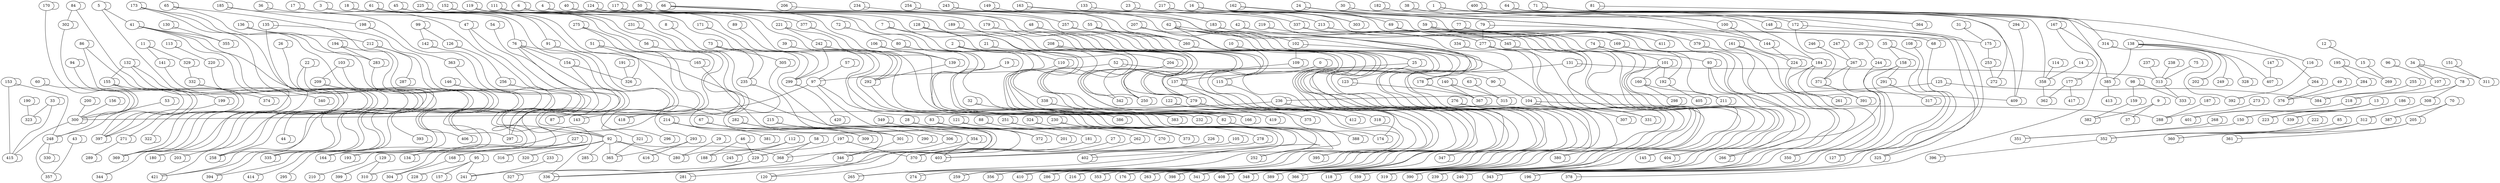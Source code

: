 graph "" {
	0 -- 0	[weight=1.0];
	0 -- 115	[weight=0.6739074033595727];
	1 -- 1	[weight=1.0];
	1 -- 172	[weight=0.6551952484935685];
	1 -- 325	[weight=0.8186026433586546];
	1 -- 364	[weight=0.8377534135507493];
	2 -- 2	[weight=0.9999999999999997];
	2 -- 110	[weight=0.5310073504364071];
	2 -- 174	[weight=0.5036228342937172];
	2 -- 338	[weight=0.628297178900238];
	3 -- 3	[weight=0.9999999999999999];
	3 -- 76	[weight=0.7327259071266918];
	4 -- 4	[weight=1.0000000000000004];
	4 -- 166	[weight=0.6998408178562437];
	5 -- 5	[weight=0.9999999999999997];
	5 -- 41	[weight=0.5233297326466853];
	5 -- 369	[weight=0.48457189479100676];
	6 -- 6	[weight=1.0];
	6 -- 166	[weight=0.6753793175100771];
	7 -- 7	[weight=0.9999999999999998];
	7 -- 166	[weight=0.44601057064574334];
	7 -- 375	[weight=0.817325164677755];
	8 -- 8	[weight=0.9999999999999998];
	8 -- 235	[weight=0.47665103155519883];
	9 -- 9	[weight=1.0000000000000002];
	9 -- 37	[weight=0.5232817349587238];
	9 -- 382	[weight=0.588610236060556];
	10 -- 10	[weight=1.0];
	10 -- 25	[weight=0.6035884838497307];
	11 -- 11	[weight=1.0000000000000002];
	11 -- 141	[weight=0.48405671778855713];
	11 -- 329	[weight=0.44504049163655873];
	12 -- 12	[weight=0.9999999999999999];
	12 -- 15	[weight=0.838441847991976];
	13 -- 13	[weight=1.0000000000000002];
	13 -- 150	[weight=0.6389348386847677];
	13 -- 223	[weight=0.7782465012089763];
	13 -- 401	[weight=0.9673571162170952];
	14 -- 14	[weight=0.9999999999999999];
	14 -- 358	[weight=0.4404239173271588];
	15 -- 15	[weight=0.9999999999999999];
	15 -- 269	[weight=0.4711391864203603];
	16 -- 16	[weight=1.0000000000000002];
	16 -- 69	[weight=0.5256604739363342];
	16 -- 145	[weight=0.716885695141375];
	16 -- 303	[weight=0.6884419120703489];
	16 -- 390	[weight=0.44842545258274574];
	17 -- 17	[weight=1.0000000000000002];
	17 -- 47	[weight=0.4437611972954533];
	18 -- 18	[weight=0.9999999999999997];
	18 -- 92	[weight=0.7751288280888579];
	19 -- 19	[weight=1.0];
	19 -- 82	[weight=0.486838727390857];
	19 -- 166	[weight=0.6359136552577049];
	20 -- 20	[weight=0.9999999999999998];
	20 -- 244	[weight=0.4422587672481951];
	21 -- 21	[weight=0.9999999999999999];
	21 -- 375	[weight=0.9194055182435216];
	22 -- 22	[weight=0.9999999999999998];
	22 -- 44	[weight=0.4769435910106781];
	22 -- 421	[weight=0.5298322961855988];
	23 -- 23	[weight=1.0];
	23 -- 213	[weight=0.9702290057505734];
	24 -- 24	[weight=1.0000000000000004];
	24 -- 144	[weight=0.45490106355507903];
	24 -- 239	[weight=0.4572565420028137];
	25 -- 25	[weight=1.0000000000000002];
	25 -- 123	[weight=0.5301731558386205];
	25 -- 137	[weight=0.577605124352497];
	26 -- 26	[weight=0.9999999999999999];
	26 -- 258	[weight=0.46288928974107935];
	27 -- 27	[weight=0.9999999999999999];
	27 -- 370	[weight=0.8998979433430858];
	28 -- 28	[weight=1.0000000000000002];
	28 -- 372	[weight=0.5768397548525056];
	29 -- 29	[weight=1.0];
	29 -- 280	[weight=0.5181262460855841];
	30 -- 30	[weight=0.9999999999999999];
	30 -- 100	[weight=0.5005138099101016];
	31 -- 31	[weight=0.9999999999999999];
	31 -- 175	[weight=0.49357697475666173];
	32 -- 32	[weight=1.0];
	32 -- 82	[weight=0.7593859955851897];
	33 -- 33	[weight=1.0000000000000002];
	33 -- 323	[weight=0.45653091188956896];
	33 -- 415	[weight=0.4893932010533281];
	34 -- 34	[weight=0.9999999999999997];
	34 -- 78	[weight=0.6179664510491534];
	34 -- 107	[weight=0.6805105573128754];
	34 -- 311	[weight=0.4975349823984539];
	35 -- 35	[weight=0.9999999999999997];
	35 -- 127	[weight=0.9823214002231734];
	35 -- 158	[weight=0.5704480021313377];
	36 -- 36	[weight=1.0];
	36 -- 297	[weight=0.42708437287978285];
	37 -- 37	[weight=0.9999999999999998];
	38 -- 38	[weight=0.9999999999999999];
	38 -- 148	[weight=0.47566630459399545];
	39 -- 39	[weight=1.0000000000000002];
	39 -- 292	[weight=0.7156006941986521];
	40 -- 40	[weight=1.0000000000000002];
	40 -- 259	[weight=0.6075877962789702];
	41 -- 41	[weight=1.0];
	41 -- 180	[weight=0.6104696336413687];
	41 -- 258	[weight=0.5642917418480466];
	41 -- 344	[weight=0.49697241189195784];
	41 -- 355	[weight=0.6947950799867612];
	42 -- 42	[weight=1.0];
	42 -- 277	[weight=0.5374186817999073];
	43 -- 43	[weight=1.0000000000000002];
	43 -- 357	[weight=0.4728812223920177];
	44 -- 44	[weight=0.9999999999999998];
	45 -- 45	[weight=1.0];
	45 -- 56	[weight=0.7529827255528149];
	46 -- 46	[weight=1.0000000000000002];
	46 -- 188	[weight=0.9626124466223966];
	46 -- 229	[weight=0.9155748085487717];
	47 -- 47	[weight=0.9999999999999999];
	47 -- 134	[weight=0.49563994850320486];
	47 -- 210	[weight=0.6185256941495816];
	48 -- 48	[weight=1.0000000000000002];
	48 -- 259	[weight=0.5260924093038494];
	48 -- 410	[weight=0.5987775490007502];
	49 -- 49	[weight=0.9999999999999999];
	49 -- 376	[weight=0.5420613356903811];
	50 -- 50	[weight=1.0000000000000002];
	50 -- 259	[weight=0.5411476994639265];
	51 -- 51	[weight=1.0000000000000002];
	51 -- 165	[weight=0.4949524340046527];
	51 -- 326	[weight=0.6653756097064001];
	52 -- 52	[weight=1.0000000000000002];
	52 -- 90	[weight=0.5638869513477841];
	52 -- 97	[weight=0.8577672545131035];
	53 -- 53	[weight=0.9999999999999999];
	53 -- 248	[weight=0.881270109958083];
	54 -- 54	[weight=0.9999999999999998];
	54 -- 92	[weight=0.49939300730506636];
	55 -- 55	[weight=1.0];
	55 -- 216	[weight=0.5427664350020387];
	55 -- 260	[weight=0.8054492919603146];
	56 -- 56	[weight=1.0];
	56 -- 418	[weight=0.5126890340378951];
	57 -- 57	[weight=1.0];
	57 -- 97	[weight=0.5879750362241727];
	58 -- 58	[weight=0.9999999999999999];
	58 -- 188	[weight=0.6438503814408658];
	58 -- 368	[weight=0.5049892179893555];
	59 -- 59	[weight=1.0];
	59 -- 68	[weight=0.425884485903179];
	59 -- 319	[weight=0.6626826050160664];
	59 -- 359	[weight=0.8993403834184064];
	59 -- 411	[weight=0.7612707674295935];
	60 -- 60	[weight=1.0];
	60 -- 300	[weight=0.7175399772461526];
	61 -- 61	[weight=1.0000000000000002];
	61 -- 87	[weight=0.6117840648124188];
	61 -- 91	[weight=0.5284479083209459];
	61 -- 143	[weight=0.5270152856654795];
	61 -- 235	[weight=0.6314534278427607];
	61 -- 418	[weight=0.5323794633772347];
	62 -- 62	[weight=1.0000000000000002];
	62 -- 102	[weight=0.5626802103630208];
	62 -- 176	[weight=0.719038480723262];
	62 -- 259	[weight=0.845481564881984];
	62 -- 263	[weight=0.6162155917808481];
	62 -- 398	[weight=0.6786262360332236];
	62 -- 408	[weight=0.5220677515237544];
	63 -- 63	[weight=0.9999999999999999];
	63 -- 315	[weight=0.8589309305971469];
	64 -- 64	[weight=1.0];
	64 -- 272	[weight=0.48456601585290743];
	64 -- 358	[weight=0.641009332368064];
	65 -- 65	[weight=1.0];
	65 -- 295	[weight=0.8203811424968496];
	65 -- 335	[weight=0.8963833997424736];
	66 -- 66	[weight=0.9999999999999997];
	66 -- 137	[weight=0.6258278537359723];
	66 -- 139	[weight=0.6916092290899981];
	66 -- 264	[weight=0.5715086942319189];
	67 -- 67	[weight=1.0];
	67 -- 301	[weight=0.42652169151153163];
	67 -- 309	[weight=0.5118678029251167];
	68 -- 68	[weight=1.0000000000000002];
	68 -- 196	[weight=0.6803547242604804];
	69 -- 69	[weight=1.0];
	69 -- 145	[weight=0.5256638808937106];
	69 -- 192	[weight=0.6531260607279422];
	70 -- 70	[weight=0.9999999999999999];
	70 -- 205	[weight=0.6608801331086595];
	70 -- 387	[weight=0.8788314093589358];
	71 -- 71	[weight=1.0];
	71 -- 294	[weight=0.46875238477818754];
	71 -- 314	[weight=0.5686411226877179];
	71 -- 378	[weight=0.9870183106163224];
	72 -- 72	[weight=1.0000000000000002];
	72 -- 80	[weight=0.7017509409648501];
	73 -- 73	[weight=1.0];
	73 -- 281	[weight=0.963028032047402];
	73 -- 305	[weight=0.4171818244327155];
	74 -- 74	[weight=1.0000000000000002];
	74 -- 93	[weight=0.8470414873678508];
	74 -- 101	[weight=0.4861484636226049];
	75 -- 75	[weight=0.9999999999999999];
	75 -- 313	[weight=0.6691616177820471];
	76 -- 76	[weight=1.0];
	76 -- 120	[weight=0.5622919427277226];
	76 -- 134	[weight=0.4968454562888949];
	76 -- 154	[weight=0.5913616943903889];
	76 -- 336	[weight=0.7179017886384158];
	77 -- 77	[weight=0.9999999999999999];
	77 -- 379	[weight=0.5568248539389332];
	78 -- 78	[weight=0.9999999999999999];
	78 -- 218	[weight=0.5791336066315618];
	78 -- 308	[weight=0.7025283571925955];
	79 -- 79	[weight=1.0000000000000002];
	79 -- 175	[weight=0.5700507753094328];
	79 -- 277	[weight=0.8996797470797817];
	80 -- 80	[weight=1.0000000000000004];
	80 -- 232	[weight=0.7171272622566863];
	80 -- 383	[weight=0.7296145457270794];
	81 -- 81	[weight=0.9999999999999998];
	81 -- 116	[weight=0.858110176981268];
	82 -- 82	[weight=1.0];
	82 -- 388	[weight=0.6107200771416295];
	83 -- 83	[weight=1.0];
	83 -- 181	[weight=0.7155616619664856];
	83 -- 201	[weight=0.5259975850345534];
	83 -- 372	[weight=0.8219949340669479];
	84 -- 84	[weight=1.0000000000000002];
	84 -- 302	[weight=0.3654667352787119];
	84 -- 322	[weight=0.534239201335073];
	85 -- 85	[weight=1.0];
	85 -- 352	[weight=0.9881616507097802];
	86 -- 86	[weight=1.0];
	86 -- 271	[weight=0.7703542914049846];
	86 -- 397	[weight=0.5191225378950688];
	87 -- 87	[weight=1.0];
	88 -- 88	[weight=0.9999999999999998];
	88 -- 270	[weight=0.9674175061597213];
	89 -- 89	[weight=1.0];
	89 -- 265	[weight=0.5011315512149893];
	90 -- 90	[weight=0.9999999999999999];
	90 -- 104	[weight=0.659500204692067];
	91 -- 91	[weight=1.0000000000000002];
	91 -- 92	[weight=0.5574874242662015];
	92 -- 92	[weight=1.0];
	92 -- 168	[weight=0.7611726995410316];
	92 -- 280	[weight=0.4488490517765914];
	92 -- 285	[weight=0.5954313245304258];
	92 -- 316	[weight=0.741817141266494];
	92 -- 320	[weight=0.6599512233462018];
	92 -- 365	[weight=0.4702539140231027];
	92 -- 368	[weight=0.6098877771607992];
	93 -- 93	[weight=0.9999999999999998];
	93 -- 118	[weight=0.8391820111188383];
	93 -- 266	[weight=0.4715068750416246];
	94 -- 94	[weight=1.0000000000000002];
	94 -- 397	[weight=0.6158240160641497];
	95 -- 95	[weight=1.0];
	95 -- 157	[weight=0.6135605478563204];
	95 -- 228	[weight=0.9894476746353836];
	95 -- 241	[weight=0.48964730148850477];
	96 -- 96	[weight=0.9999999999999994];
	96 -- 107	[weight=0.6091684470257079];
	97 -- 97	[weight=1.0];
	97 -- 120	[weight=0.5774955353544405];
	97 -- 164	[weight=0.8812860853568575];
	97 -- 402	[weight=0.9120976343946153];
	98 -- 98	[weight=0.9999999999999999];
	98 -- 159	[weight=0.9923389241637167];
	98 -- 333	[weight=0.5457189463071265];
	99 -- 99	[weight=1.0000000000000002];
	99 -- 126	[weight=0.4388120684970871];
	99 -- 142	[weight=0.8112570840310388];
	100 -- 100	[weight=1.0];
	100 -- 144	[weight=0.46708759720998];
	101 -- 101	[weight=0.9999999999999999];
	101 -- 160	[weight=0.5373519127433319];
	101 -- 192	[weight=0.5401688210903155];
	101 -- 404	[weight=0.36177104803543686];
	102 -- 102	[weight=0.9999999999999998];
	102 -- 109	[weight=0.5713970214222159];
	102 -- 178	[weight=0.5080724662313953];
	103 -- 103	[weight=0.9999999999999999];
	103 -- 209	[weight=0.5018286269696378];
	103 -- 335	[weight=0.5605064001910881];
	104 -- 104	[weight=0.9999999999999999];
	104 -- 288	[weight=0.9767812246581501];
	104 -- 331	[weight=0.5139076929904536];
	105 -- 105	[weight=1.0000000000000002];
	105 -- 403	[weight=0.5672666765213257];
	106 -- 106	[weight=1.0];
	106 -- 139	[weight=0.5457026723629804];
	106 -- 252	[weight=0.5378671591716503];
	107 -- 107	[weight=1.0000000000000002];
	107 -- 384	[weight=0.5454636519200536];
	108 -- 108	[weight=1.0];
	108 -- 127	[weight=0.9045547859097565];
	109 -- 109	[weight=1.0];
	109 -- 279	[weight=0.7061860868018639];
	110 -- 110	[weight=0.9999999999999999];
	110 -- 166	[weight=0.6258976484916563];
	111 -- 111	[weight=1.0000000000000002];
	111 -- 292	[weight=0.5485700770897912];
	111 -- 377	[weight=0.6983043056469265];
	112 -- 112	[weight=1.0];
	112 -- 245	[weight=0.9316718818950853];
	112 -- 280	[weight=0.44303497298880457];
	113 -- 113	[weight=0.9999999999999999];
	113 -- 220	[weight=0.6580262369165149];
	114 -- 114	[weight=0.9999999999999999];
	114 -- 358	[weight=0.5193410109390647];
	115 -- 115	[weight=0.9999999999999999];
	115 -- 356	[weight=0.5437752469974975];
	116 -- 116	[weight=1.0000000000000002];
	116 -- 392	[weight=0.4260653926984663];
	117 -- 117	[weight=0.9999999999999998];
	117 -- 279	[weight=0.5963767848913402];
	118 -- 118	[weight=1.0];
	119 -- 119	[weight=0.9999999999999999];
	119 -- 265	[weight=0.5428009149160654];
	119 -- 402	[weight=0.7970016219350885];
	120 -- 120	[weight=1.0];
	121 -- 121	[weight=1.0000000000000002];
	121 -- 262	[weight=0.5078371117190585];
	121 -- 270	[weight=0.9425440591011497];
	122 -- 122	[weight=1.0000000000000002];
	122 -- 412	[weight=0.7433287032889557];
	123 -- 123	[weight=1.0];
	123 -- 367	[weight=0.519409041748941];
	124 -- 124	[weight=1.0000000000000002];
	124 -- 250	[weight=0.7127203293368507];
	125 -- 125	[weight=1.0000000000000002];
	125 -- 236	[weight=0.5138580215056181];
	125 -- 384	[weight=0.8770290146029338];
	126 -- 126	[weight=1.0000000000000004];
	126 -- 256	[weight=0.4437587038283035];
	127 -- 127	[weight=1.0];
	128 -- 128	[weight=0.9999999999999998];
	128 -- 204	[weight=0.5005111445594784];
	128 -- 274	[weight=0.739449641521749];
	129 -- 129	[weight=1.0];
	129 -- 310	[weight=0.9316724427998083];
	129 -- 399	[weight=0.771632944295105];
	130 -- 130	[weight=0.9999999999999998];
	130 -- 355	[weight=0.47689586899585124];
	131 -- 131	[weight=1.0];
	131 -- 178	[weight=0.5987525574435202];
	131 -- 313	[weight=0.5275181422868357];
	132 -- 132	[weight=0.9999999999999997];
	132 -- 155	[weight=0.7236982122771046];
	132 -- 369	[weight=0.7079677698465273];
	132 -- 374	[weight=0.5727346410448232];
	133 -- 133	[weight=1.0];
	133 -- 337	[weight=0.7955668916986205];
	134 -- 134	[weight=0.9999999999999999];
	135 -- 135	[weight=1.0];
	135 -- 164	[weight=0.6294741994167383];
	135 -- 369	[weight=0.49680394912163384];
	136 -- 136	[weight=0.9999999999999994];
	136 -- 212	[weight=0.7192044407770095];
	136 -- 283	[weight=0.4779924973483163];
	137 -- 137	[weight=0.9999999999999996];
	137 -- 174	[weight=0.560015834194238];
	137 -- 395	[weight=0.6494936415341802];
	138 -- 138	[weight=0.9999999999999999];
	138 -- 202	[weight=0.48134476879437776];
	138 -- 249	[weight=0.6866410438460189];
	138 -- 328	[weight=0.6492661494804881];
	138 -- 385	[weight=0.907453005742999];
	138 -- 407	[weight=0.5492978597336173];
	139 -- 139	[weight=0.9999999999999997];
	139 -- 292	[weight=0.703466866385363];
	140 -- 140	[weight=0.9999999999999999];
	140 -- 315	[weight=0.5042119800396078];
	140 -- 367	[weight=0.4317479160608264];
	141 -- 141	[weight=0.9999999999999999];
	141 -- 369	[weight=0.6391720896555442];
	142 -- 142	[weight=0.9999999999999998];
	142 -- 193	[weight=0.997256161617854];
	143 -- 143	[weight=1.0000000000000002];
	144 -- 144	[weight=1.0];
	144 -- 224	[weight=0.5038355163188016];
	145 -- 145	[weight=1.0];
	146 -- 146	[weight=1.0000000000000002];
	146 -- 164	[weight=0.5740671632680557];
	147 -- 147	[weight=0.9999999999999999];
	147 -- 407	[weight=0.48546722677499693];
	148 -- 148	[weight=1.0000000000000002];
	148 -- 325	[weight=0.4656220345470682];
	149 -- 149	[weight=0.9999999999999999];
	149 -- 183	[weight=0.49889740567246715];
	150 -- 150	[weight=0.9999999999999998];
	150 -- 351	[weight=0.5299427950768076];
	151 -- 151	[weight=1.0];
	151 -- 311	[weight=0.4715467559462667];
	152 -- 152	[weight=1.0000000000000002];
	152 -- 299	[weight=0.8756614393333889];
	153 -- 153	[weight=0.9999999999999998];
	153 -- 248	[weight=0.4995194755376121];
	153 -- 415	[weight=0.5341296797362274];
	154 -- 154	[weight=1.0000000000000002];
	154 -- 297	[weight=0.5656445296306499];
	154 -- 326	[weight=0.5901670116875088];
	155 -- 155	[weight=1.0000000000000004];
	155 -- 199	[weight=0.5521290689760642];
	155 -- 300	[weight=0.5074022538316536];
	156 -- 156	[weight=0.9999999999999999];
	156 -- 300	[weight=0.5006145054025667];
	157 -- 157	[weight=0.9999999999999998];
	158 -- 158	[weight=1.0000000000000002];
	158 -- 266	[weight=0.5039982826297];
	158 -- 291	[weight=0.5511531120499061];
	158 -- 343	[weight=0.5025044819378655];
	159 -- 159	[weight=1.0000000000000002];
	159 -- 382	[weight=0.6211433705424713];
	160 -- 160	[weight=1.0000000000000002];
	160 -- 211	[weight=0.7143472389215445];
	160 -- 298	[weight=0.7499203094115496];
	161 -- 161	[weight=1.0];
	161 -- 224	[weight=0.529904132123566];
	161 -- 240	[weight=0.5192241465395236];
	162 -- 162	[weight=1.0000000000000002];
	162 -- 169	[weight=0.5346081537836153];
	162 -- 184	[weight=0.6277118101415885];
	163 -- 163	[weight=1.0];
	163 -- 345	[weight=0.44891556254515763];
	163 -- 398	[weight=0.46254752789394754];
	164 -- 164	[weight=1.0000000000000002];
	165 -- 165	[weight=0.9999999999999997];
	165 -- 354	[weight=0.5146274085920988];
	166 -- 166	[weight=1.0];
	167 -- 167	[weight=1.0];
	167 -- 177	[weight=0.4606096443475382];
	167 -- 385	[weight=0.7211873153841158];
	168 -- 168	[weight=1.0];
	168 -- 304	[weight=0.568961405906967];
	169 -- 169	[weight=0.9999999999999999];
	169 -- 211	[weight=0.569936230061569];
	170 -- 170	[weight=1.0000000000000002];
	170 -- 248	[weight=0.8061018595905277];
	171 -- 171	[weight=0.9999999999999999];
	171 -- 299	[weight=0.5382587252356618];
	172 -- 172	[weight=1.0];
	172 -- 196	[weight=0.6511916286053009];
	172 -- 371	[weight=0.5466682770878133];
	173 -- 173	[weight=1.0];
	173 -- 203	[weight=0.4801065111888815];
	173 -- 394	[weight=0.8613227322935467];
	173 -- 421	[weight=0.6366910985825557];
	174 -- 174	[weight=1.0];
	175 -- 175	[weight=1.0];
	175 -- 253	[weight=0.6166420415682319];
	176 -- 176	[weight=0.9999999999999998];
	177 -- 177	[weight=1.0000000000000002];
	177 -- 362	[weight=0.5896803587303471];
	177 -- 417	[weight=0.5399886417422674];
	178 -- 178	[weight=1.0];
	178 -- 367	[weight=0.8211134920365006];
	179 -- 179	[weight=0.9999999999999999];
	179 -- 279	[weight=0.5989057980834988];
	180 -- 180	[weight=1.0000000000000002];
	181 -- 181	[weight=1.0000000000000002];
	181 -- 370	[weight=0.5840059188166118];
	182 -- 182	[weight=1.0];
	182 -- 184	[weight=0.5572412604840946];
	183 -- 183	[weight=1.0000000000000002];
	183 -- 341	[weight=0.41775910501047];
	184 -- 184	[weight=1.0];
	184 -- 261	[weight=0.6074510364846083];
	184 -- 391	[weight=0.48051238627807885];
	184 -- 409	[weight=0.7707525923280352];
	185 -- 185	[weight=0.9999999999999998];
	185 -- 193	[weight=0.45030992636723904];
	185 -- 198	[weight=0.39357769386142755];
	186 -- 186	[weight=0.9999999999999999];
	186 -- 223	[weight=0.4582963771895482];
	186 -- 339	[weight=0.8324528986941675];
	187 -- 187	[weight=1.0000000000000002];
	187 -- 288	[weight=0.5976767122081046];
	188 -- 188	[weight=1.0];
	189 -- 189	[weight=0.9999999999999997];
	189 -- 250	[weight=0.9538167394835216];
	190 -- 190	[weight=1.0];
	190 -- 323	[weight=0.45867478474517653];
	191 -- 191	[weight=0.9999999999999999];
	191 -- 326	[weight=0.6290517949397462];
	192 -- 192	[weight=0.9999999999999998];
	192 -- 405	[weight=0.5087425058273005];
	193 -- 193	[weight=0.9999999999999999];
	194 -- 194	[weight=0.9999999999999999];
	194 -- 283	[weight=0.4259723727072639];
	194 -- 414	[weight=0.7617690420850909];
	195 -- 195	[weight=1.0];
	195 -- 269	[weight=0.4775918244132904];
	195 -- 284	[weight=0.4629829124131176];
	196 -- 196	[weight=0.9999999999999999];
	197 -- 197	[weight=1.0000000000000004];
	197 -- 229	[weight=0.547916648420504];
	197 -- 370	[weight=0.5418395818207011];
	198 -- 198	[weight=1.0];
	198 -- 363	[weight=0.41414981299238113];
	199 -- 199	[weight=0.9999999999999999];
	199 -- 397	[weight=0.715943522447406];
	200 -- 200	[weight=1.0];
	200 -- 300	[weight=0.8111888289769211];
	201 -- 201	[weight=1.0000000000000002];
	202 -- 202	[weight=0.9999999999999997];
	203 -- 203	[weight=0.9999999999999998];
	204 -- 204	[weight=0.9999999999999993];
	204 -- 250	[weight=0.9249761336543627];
	204 -- 342	[weight=0.8051256425524815];
	205 -- 205	[weight=1.0];
	205 -- 360	[weight=0.4740008383800579];
	205 -- 361	[weight=0.46518794581655515];
	206 -- 206	[weight=1.0];
	206 -- 410	[weight=0.5586154061174419];
	207 -- 207	[weight=1.0];
	207 -- 353	[weight=0.5161922217188685];
	207 -- 410	[weight=0.6479992241294129];
	208 -- 208	[weight=1.0000000000000004];
	208 -- 279	[weight=0.6009298305692063];
	208 -- 342	[weight=0.7181436974616936];
	209 -- 209	[weight=1.0000000000000002];
	209 -- 258	[weight=0.5221637432823565];
	209 -- 421	[weight=0.5338580188227022];
	210 -- 210	[weight=0.9999999999999999];
	211 -- 211	[weight=1.0];
	212 -- 212	[weight=1.0];
	212 -- 287	[weight=0.46410187582844825];
	212 -- 393	[weight=0.47106210174140956];
	213 -- 213	[weight=0.9999999999999998];
	213 -- 366	[weight=0.5288670459508599];
	214 -- 214	[weight=0.9999999999999999];
	214 -- 309	[weight=0.911518677874598];
	214 -- 381	[weight=0.9279966830674442];
	215 -- 215	[weight=1.0];
	215 -- 354	[weight=0.47865950355633047];
	216 -- 216	[weight=0.9999999999999998];
	217 -- 217	[weight=1.0];
	217 -- 303	[weight=0.5886182260873024];
	217 -- 366	[weight=0.6567034206539156];
	218 -- 218	[weight=0.9999999999999999];
	218 -- 401	[weight=0.5532807611495947];
	219 -- 219	[weight=1.0000000000000004];
	219 -- 277	[weight=0.4486473443238625];
	220 -- 220	[weight=0.9999999999999999];
	220 -- 369	[weight=0.8876289094319986];
	221 -- 221	[weight=0.9999999999999998];
	221 -- 242	[weight=0.6939838148711533];
	221 -- 252	[weight=0.5267649318487012];
	222 -- 222	[weight=0.9999999999999999];
	222 -- 352	[weight=0.49632963344915354];
	223 -- 223	[weight=0.9999999999999999];
	224 -- 224	[weight=0.9999999999999998];
	224 -- 350	[weight=0.571688619453662];
	225 -- 225	[weight=0.9999999999999998];
	225 -- 293	[weight=0.9119904308295389];
	226 -- 226	[weight=1.0000000000000002];
	226 -- 370	[weight=0.5342640847476361];
	227 -- 227	[weight=0.9999999999999999];
	227 -- 304	[weight=0.46776863243354305];
	227 -- 310	[weight=0.7489159004137033];
	228 -- 228	[weight=1.0];
	229 -- 229	[weight=0.9999999999999999];
	229 -- 241	[weight=0.603509649012655];
	229 -- 327	[weight=0.43961442109195975];
	230 -- 230	[weight=0.9999999999999998];
	230 -- 278	[weight=0.6721388670654512];
	230 -- 373	[weight=0.6474297036932504];
	231 -- 231	[weight=0.9999999999999998];
	231 -- 336	[weight=0.49276244159704446];
	232 -- 232	[weight=1.0];
	233 -- 233	[weight=1.0];
	233 -- 241	[weight=0.4969223085815865];
	234 -- 234	[weight=0.9999999999999999];
	234 -- 257	[weight=0.6960820109909946];
	235 -- 235	[weight=1.0000000000000002];
	235 -- 301	[weight=0.6983993824350656];
	236 -- 236	[weight=0.9999999999999999];
	236 -- 300	[weight=0.6492563308332349];
	236 -- 356	[weight=0.604906302930386];
	237 -- 237	[weight=0.9999999999999999];
	237 -- 313	[weight=0.9498920949113345];
	238 -- 238	[weight=1.0000000000000002];
	238 -- 313	[weight=0.5258941260364716];
	239 -- 239	[weight=1.0];
	240 -- 240	[weight=1.0000000000000004];
	241 -- 241	[weight=0.9999999999999998];
	242 -- 242	[weight=1.0];
	242 -- 265	[weight=0.6601722791419672];
	242 -- 299	[weight=0.494448270912379];
	243 -- 243	[weight=1.0];
	243 -- 260	[weight=0.8924043754295486];
	243 -- 341	[weight=0.43177879692787385];
	243 -- 353	[weight=0.5365323020731103];
	244 -- 244	[weight=0.9999999999999999];
	244 -- 343	[weight=0.48443727131050524];
	245 -- 245	[weight=0.9999999999999999];
	246 -- 246	[weight=1.0000000000000002];
	246 -- 267	[weight=0.7605981635906399];
	247 -- 247	[weight=1.0];
	247 -- 267	[weight=0.625389022319073];
	248 -- 248	[weight=1.0];
	248 -- 330	[weight=0.5058116100321127];
	248 -- 357	[weight=0.5495582550736325];
	249 -- 249	[weight=0.9999999999999999];
	250 -- 250	[weight=1.0];
	251 -- 251	[weight=1.0000000000000002];
	251 -- 373	[weight=0.5049102156104365];
	252 -- 252	[weight=0.9999999999999999];
	253 -- 253	[weight=1.0000000000000002];
	253 -- 272	[weight=0.6692577255046995];
	254 -- 254	[weight=0.9999999999999999];
	254 -- 260	[weight=0.9417553708604948];
	255 -- 255	[weight=1.0000000000000002];
	255 -- 384	[weight=0.5602548881810023];
	256 -- 256	[weight=1.0000000000000002];
	256 -- 297	[weight=0.48654446944699736];
	257 -- 257	[weight=0.9999999999999999];
	257 -- 286	[weight=0.6162209201879625];
	257 -- 410	[weight=0.9103050635188238];
	258 -- 258	[weight=0.9999999999999999];
	259 -- 259	[weight=0.9999999999999998];
	260 -- 260	[weight=0.9999999999999998];
	260 -- 347	[weight=0.7991425390321893];
	261 -- 261	[weight=0.9999999999999998];
	262 -- 262	[weight=0.9999999999999997];
	262 -- 370	[weight=0.6301500646143395];
	263 -- 263	[weight=1.0];
	264 -- 264	[weight=0.9999999999999999];
	264 -- 376	[weight=0.6114704744793333];
	265 -- 265	[weight=1.0000000000000002];
	266 -- 266	[weight=0.9999999999999998];
	267 -- 267	[weight=0.9999999999999997];
	267 -- 350	[weight=0.5649857580589657];
	267 -- 371	[weight=0.6514372923263457];
	268 -- 268	[weight=0.9999999999999997];
	268 -- 351	[weight=0.4534435694269826];
	269 -- 269	[weight=1.0000000000000002];
	270 -- 270	[weight=0.9999999999999999];
	271 -- 271	[weight=0.9999999999999999];
	271 -- 289	[weight=0.6507601168208973];
	272 -- 272	[weight=0.9999999999999999];
	273 -- 273	[weight=1.0000000000000002];
	273 -- 288	[weight=0.5025760992130125];
	274 -- 274	[weight=1.0];
	275 -- 275	[weight=1.0];
	275 -- 296	[weight=0.9472925745073072];
	275 -- 321	[weight=0.9253391196010782];
	276 -- 276	[weight=1.0];
	276 -- 307	[weight=0.5140518002873706];
	276 -- 331	[weight=0.5533628141967923];
	277 -- 277	[weight=1.0000000000000004];
	277 -- 366	[weight=0.7205883937724917];
	277 -- 380	[weight=0.4457280714101531];
	277 -- 408	[weight=0.5114611660687364];
	278 -- 278	[weight=0.9999999999999998];
	278 -- 403	[weight=0.46768321049175754];
	279 -- 279	[weight=1.0];
	279 -- 318	[weight=0.6653089819459258];
	279 -- 412	[weight=0.8950906616223675];
	280 -- 280	[weight=1.0000000000000002];
	281 -- 281	[weight=1.0000000000000002];
	282 -- 282	[weight=0.9999999999999998];
	282 -- 290	[weight=0.7151949357161617];
	282 -- 306	[weight=0.972407770791101];
	283 -- 283	[weight=1.0];
	283 -- 394	[weight=0.5134303388370426];
	284 -- 284	[weight=1.0];
	284 -- 376	[weight=0.5445495554465648];
	285 -- 285	[weight=0.9999999999999998];
	286 -- 286	[weight=0.9999999999999999];
	287 -- 287	[weight=1.0000000000000002];
	288 -- 288	[weight=1.0];
	289 -- 289	[weight=1.0];
	290 -- 290	[weight=0.9999999999999999];
	291 -- 291	[weight=1.0000000000000002];
	291 -- 317	[weight=0.6240438450148339];
	292 -- 292	[weight=1.0];
	292 -- 386	[weight=0.957783736924801];
	293 -- 293	[weight=1.0];
	293 -- 365	[weight=0.505348397168865];
	293 -- 416	[weight=0.9551230612389243];
	294 -- 294	[weight=1.0];
	294 -- 409	[weight=0.5397965456819674];
	295 -- 295	[weight=0.9999999999999999];
	296 -- 296	[weight=1.0];
	297 -- 297	[weight=0.9999999999999999];
	298 -- 298	[weight=1.0];
	299 -- 299	[weight=1.0];
	299 -- 420	[weight=0.5872119917848052];
	300 -- 300	[weight=0.9999999999999997];
	300 -- 415	[weight=0.5769536098304389];
	301 -- 301	[weight=1.0];
	301 -- 346	[weight=0.5594458021411644];
	302 -- 302	[weight=1.0000000000000002];
	302 -- 397	[weight=0.5823461788481702];
	303 -- 303	[weight=0.9999999999999999];
	304 -- 304	[weight=1.0];
	305 -- 305	[weight=1.0];
	305 -- 336	[weight=0.463623636832345];
	306 -- 306	[weight=1.0];
	306 -- 346	[weight=0.5422549597814413];
	307 -- 307	[weight=1.0];
	308 -- 308	[weight=0.9999999999999999];
	308 -- 312	[weight=0.4737901755422663];
	309 -- 309	[weight=1.0000000000000002];
	310 -- 310	[weight=1.0];
	311 -- 311	[weight=0.9999999999999999];
	312 -- 312	[weight=1.0];
	312 -- 352	[weight=0.5318562731215369];
	312 -- 360	[weight=0.467807236047329];
	313 -- 313	[weight=0.9999999999999999];
	313 -- 333	[weight=0.5939914184951604];
	314 -- 314	[weight=1.0];
	314 -- 392	[weight=0.6177506937818171];
	315 -- 315	[weight=1.0];
	316 -- 316	[weight=1.0000000000000002];
	317 -- 317	[weight=1.0000000000000002];
	318 -- 318	[weight=1.0000000000000002];
	319 -- 319	[weight=1.0];
	320 -- 320	[weight=1.0];
	321 -- 321	[weight=1.0];
	321 -- 365	[weight=0.5071920737192078];
	322 -- 322	[weight=1.0];
	323 -- 323	[weight=0.9999999999999999];
	324 -- 324	[weight=1.0];
	324 -- 373	[weight=0.6522241715389787];
	325 -- 325	[weight=1.0];
	326 -- 326	[weight=1.0000000000000002];
	327 -- 327	[weight=0.9999999999999999];
	328 -- 328	[weight=1.0];
	329 -- 329	[weight=1.0];
	329 -- 332	[weight=0.7021690365014192];
	330 -- 330	[weight=0.9999999999999999];
	331 -- 331	[weight=0.9999999999999999];
	332 -- 332	[weight=1.0];
	332 -- 340	[weight=0.5607567521803756];
	333 -- 333	[weight=0.9999999999999997];
	334 -- 334	[weight=1.0];
	334 -- 380	[weight=0.5252345704400273];
	335 -- 335	[weight=1.0];
	336 -- 336	[weight=1.0];
	337 -- 337	[weight=0.9999999999999999];
	337 -- 345	[weight=0.5079010724032972];
	337 -- 389	[weight=0.9076504524158278];
	338 -- 338	[weight=0.9999999999999999];
	338 -- 419	[weight=0.6855446331156081];
	339 -- 339	[weight=0.9999999999999999];
	340 -- 340	[weight=1.0];
	341 -- 341	[weight=1.0];
	342 -- 342	[weight=1.0000000000000002];
	343 -- 343	[weight=1.0];
	344 -- 344	[weight=0.9999999999999997];
	345 -- 345	[weight=1.0];
	345 -- 348	[weight=0.46586157365559616];
	346 -- 346	[weight=0.9999999999999997];
	347 -- 347	[weight=0.9999999999999998];
	348 -- 348	[weight=1.0];
	349 -- 349	[weight=0.9999999999999998];
	349 -- 372	[weight=0.4765582882665352];
	350 -- 350	[weight=1.0000000000000002];
	351 -- 351	[weight=1.0];
	352 -- 352	[weight=1.0000000000000002];
	352 -- 396	[weight=0.736631168918437];
	353 -- 353	[weight=0.9999999999999998];
	354 -- 354	[weight=1.0000000000000002];
	354 -- 368	[weight=0.5128057446989952];
	354 -- 403	[weight=0.549923570165505];
	355 -- 355	[weight=0.9999999999999997];
	356 -- 356	[weight=1.0];
	357 -- 357	[weight=1.0000000000000002];
	358 -- 358	[weight=0.9999999999999997];
	358 -- 362	[weight=0.8432393531614497];
	359 -- 359	[weight=1.0];
	360 -- 360	[weight=0.9999999999999999];
	361 -- 361	[weight=1.0];
	362 -- 362	[weight=0.9999999999999999];
	363 -- 363	[weight=0.9999999999999998];
	363 -- 406	[weight=0.4291992114904819];
	364 -- 364	[weight=1.0];
	365 -- 365	[weight=1.0000000000000002];
	366 -- 366	[weight=1.0000000000000002];
	367 -- 367	[weight=0.9999999999999996];
	368 -- 368	[weight=0.9999999999999996];
	369 -- 369	[weight=0.9999999999999999];
	370 -- 370	[weight=1.0];
	371 -- 371	[weight=0.9999999999999999];
	371 -- 391	[weight=0.49216055491909566];
	372 -- 372	[weight=0.9999999999999998];
	373 -- 373	[weight=1.0];
	374 -- 374	[weight=0.9999999999999998];
	375 -- 375	[weight=1.0000000000000002];
	376 -- 376	[weight=1.0];
	377 -- 377	[weight=1.0];
	377 -- 383	[weight=0.4741706345912802];
	378 -- 378	[weight=1.0];
	379 -- 379	[weight=1.0];
	379 -- 390	[weight=0.7345171894697918];
	380 -- 380	[weight=1.0000000000000002];
	381 -- 381	[weight=1.0000000000000002];
	382 -- 382	[weight=0.9999999999999999];
	383 -- 383	[weight=0.9999999999999999];
	384 -- 384	[weight=0.9999999999999999];
	385 -- 385	[weight=0.9999999999999999];
	385 -- 413	[weight=0.8975902853445605];
	386 -- 386	[weight=1.0];
	387 -- 387	[weight=1.0];
	388 -- 388	[weight=1.0000000000000002];
	389 -- 389	[weight=0.9999999999999999];
	390 -- 390	[weight=1.0000000000000002];
	391 -- 391	[weight=1.0];
	392 -- 392	[weight=1.0];
	393 -- 393	[weight=0.9999999999999997];
	394 -- 394	[weight=0.9999999999999998];
	395 -- 395	[weight=0.9999999999999998];
	396 -- 396	[weight=1.0];
	397 -- 397	[weight=0.9999999999999999];
	398 -- 398	[weight=1.0000000000000002];
	399 -- 399	[weight=0.9999999999999999];
	400 -- 400	[weight=1.0];
	400 -- 409	[weight=0.5342346744516302];
	401 -- 401	[weight=1.0];
	402 -- 402	[weight=0.9999999999999998];
	403 -- 403	[weight=1.0];
	404 -- 404	[weight=1.0];
	405 -- 405	[weight=1.0000000000000002];
	406 -- 406	[weight=1.0];
	407 -- 407	[weight=1.0];
	408 -- 408	[weight=1.0000000000000002];
	409 -- 409	[weight=1.0];
	410 -- 410	[weight=1.0];
	411 -- 411	[weight=1.0];
	412 -- 412	[weight=1.0000000000000002];
	413 -- 413	[weight=1.0];
	414 -- 414	[weight=1.0];
	415 -- 415	[weight=0.9999999999999998];
	416 -- 416	[weight=1.0];
	417 -- 417	[weight=0.9999999999999998];
	418 -- 418	[weight=1.0000000000000002];
	419 -- 419	[weight=1.0];
	420 -- 420	[weight=0.9999999999999999];
	421 -- 421	[weight=1.0];
}
